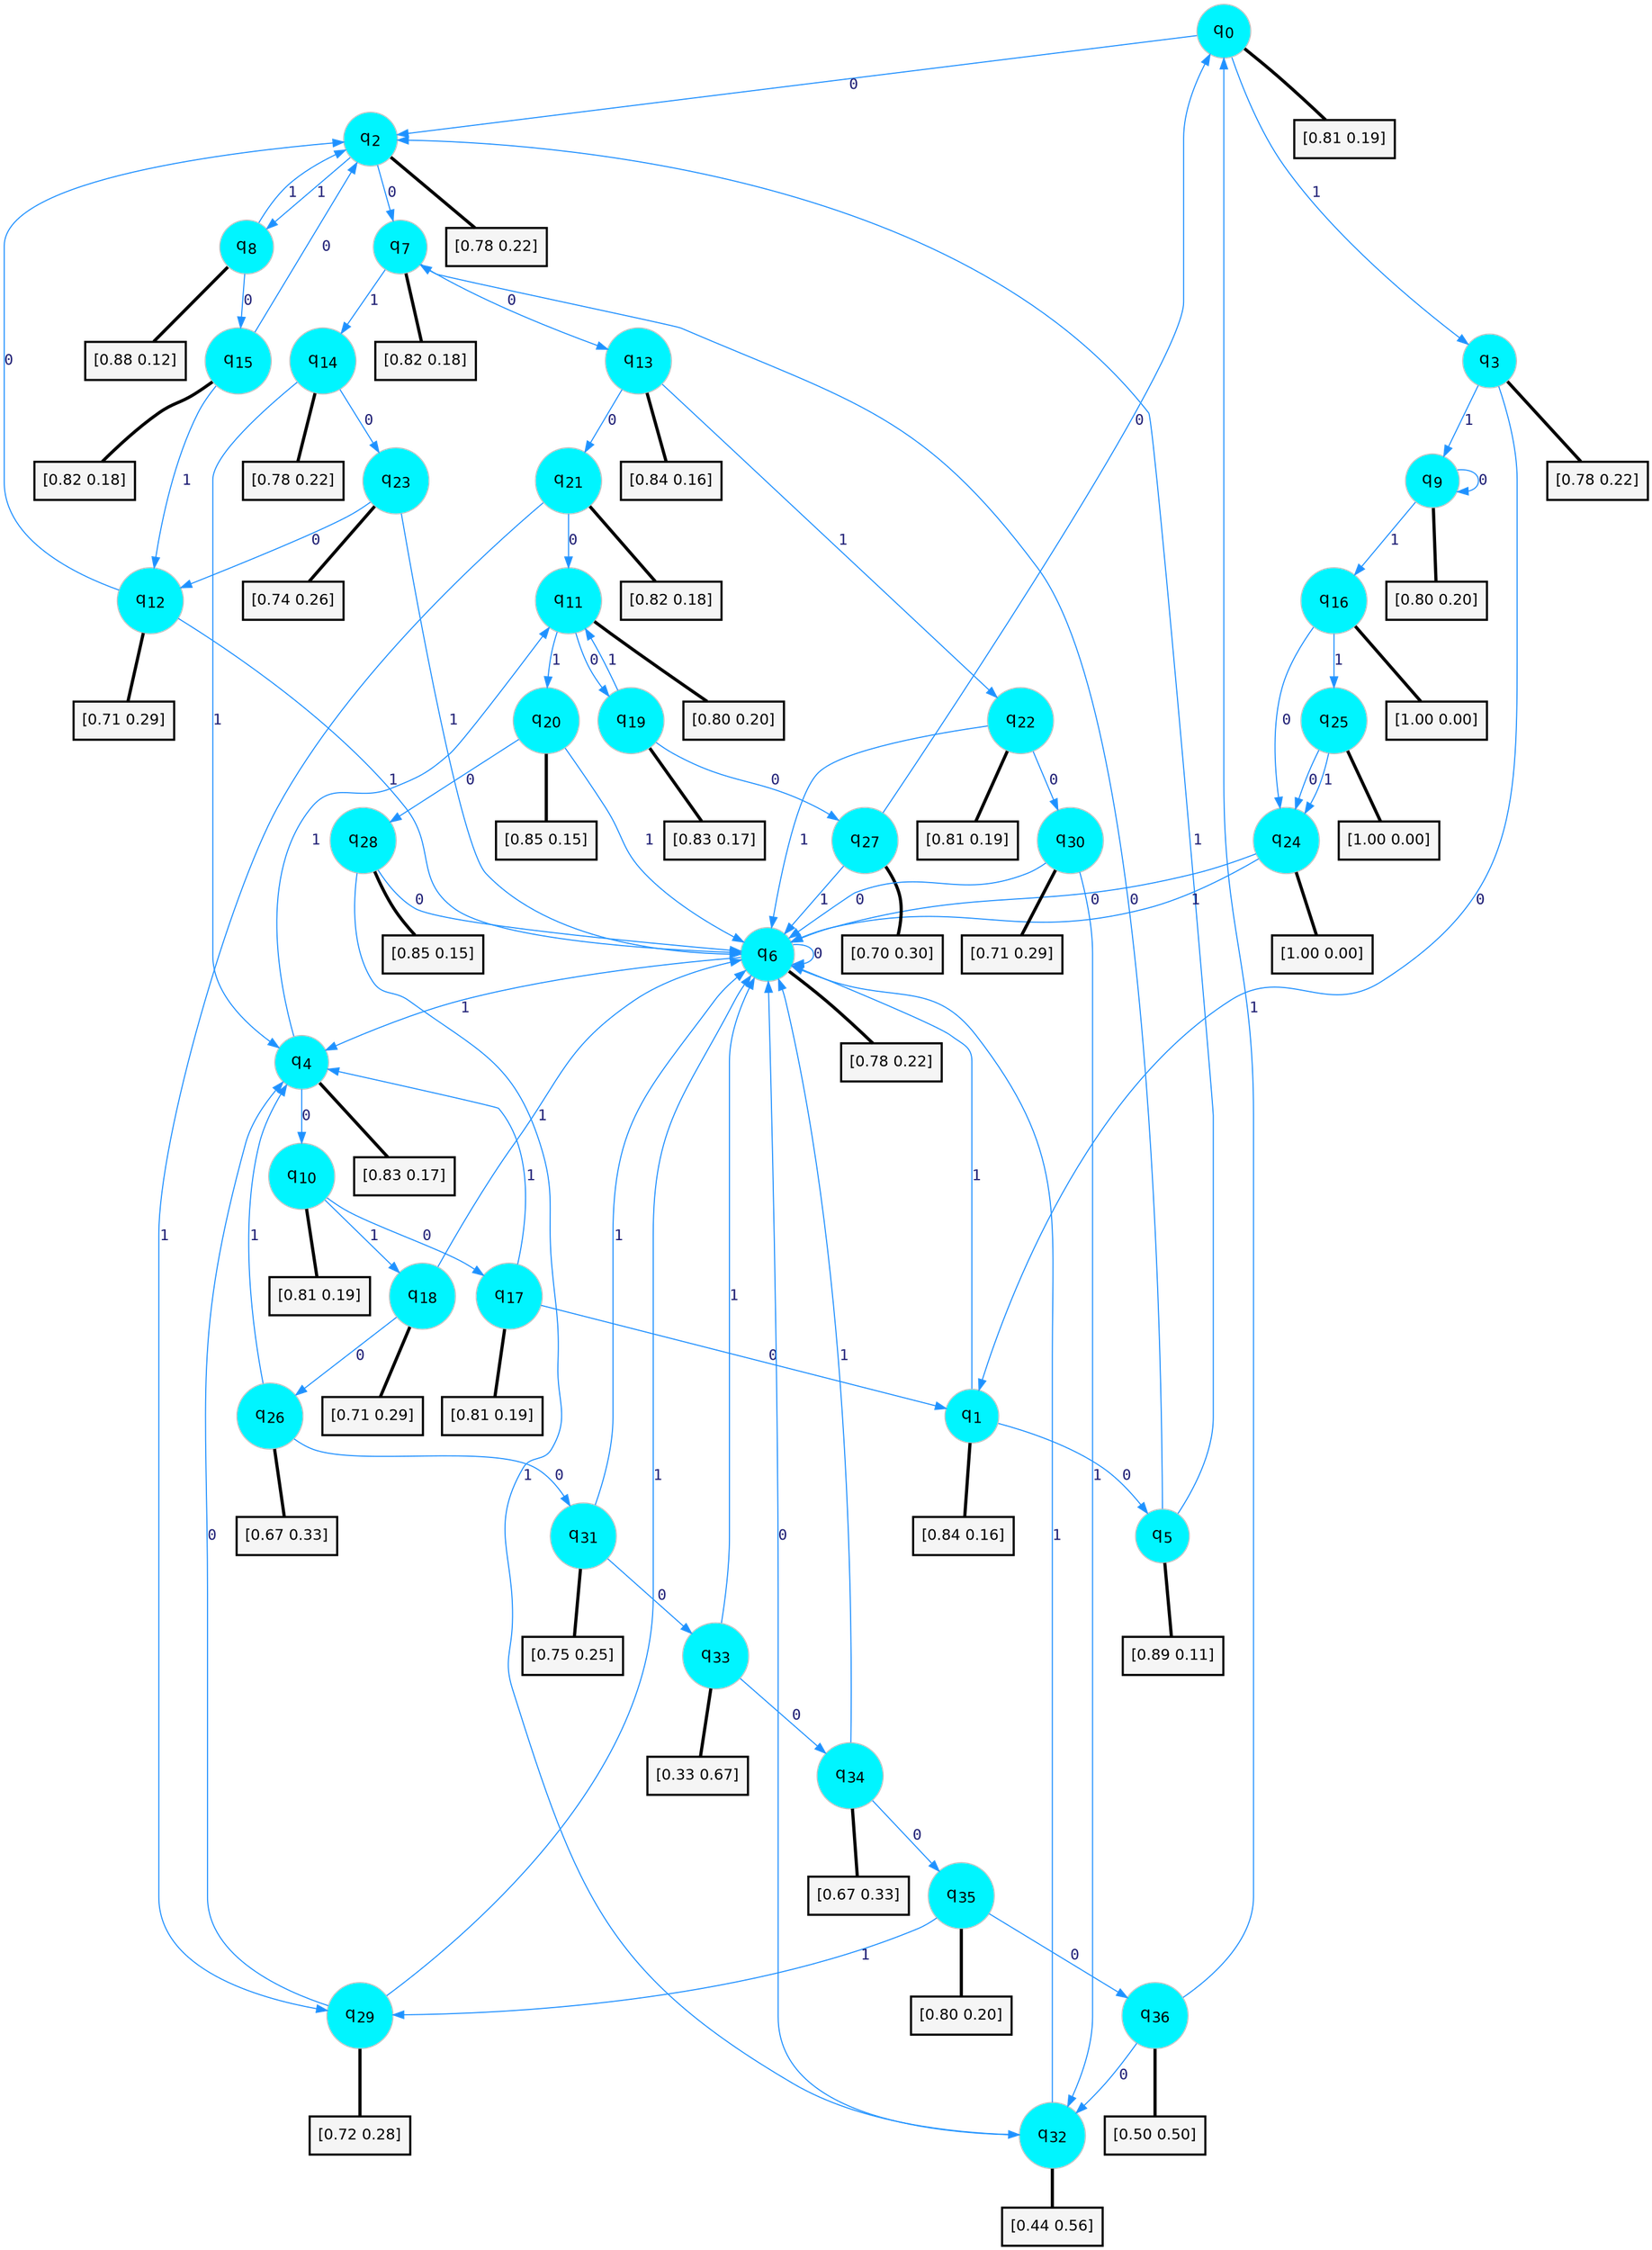 digraph G {
graph [
bgcolor=transparent, dpi=300, rankdir=TD, size="40,25"];
node [
color=gray, fillcolor=turquoise1, fontcolor=black, fontname=Helvetica, fontsize=16, fontweight=bold, shape=circle, style=filled];
edge [
arrowsize=1, color=dodgerblue1, fontcolor=midnightblue, fontname=courier, fontweight=bold, penwidth=1, style=solid, weight=20];
0[label=<q<SUB>0</SUB>>];
1[label=<q<SUB>1</SUB>>];
2[label=<q<SUB>2</SUB>>];
3[label=<q<SUB>3</SUB>>];
4[label=<q<SUB>4</SUB>>];
5[label=<q<SUB>5</SUB>>];
6[label=<q<SUB>6</SUB>>];
7[label=<q<SUB>7</SUB>>];
8[label=<q<SUB>8</SUB>>];
9[label=<q<SUB>9</SUB>>];
10[label=<q<SUB>10</SUB>>];
11[label=<q<SUB>11</SUB>>];
12[label=<q<SUB>12</SUB>>];
13[label=<q<SUB>13</SUB>>];
14[label=<q<SUB>14</SUB>>];
15[label=<q<SUB>15</SUB>>];
16[label=<q<SUB>16</SUB>>];
17[label=<q<SUB>17</SUB>>];
18[label=<q<SUB>18</SUB>>];
19[label=<q<SUB>19</SUB>>];
20[label=<q<SUB>20</SUB>>];
21[label=<q<SUB>21</SUB>>];
22[label=<q<SUB>22</SUB>>];
23[label=<q<SUB>23</SUB>>];
24[label=<q<SUB>24</SUB>>];
25[label=<q<SUB>25</SUB>>];
26[label=<q<SUB>26</SUB>>];
27[label=<q<SUB>27</SUB>>];
28[label=<q<SUB>28</SUB>>];
29[label=<q<SUB>29</SUB>>];
30[label=<q<SUB>30</SUB>>];
31[label=<q<SUB>31</SUB>>];
32[label=<q<SUB>32</SUB>>];
33[label=<q<SUB>33</SUB>>];
34[label=<q<SUB>34</SUB>>];
35[label=<q<SUB>35</SUB>>];
36[label=<q<SUB>36</SUB>>];
37[label="[0.81 0.19]", shape=box,fontcolor=black, fontname=Helvetica, fontsize=14, penwidth=2, fillcolor=whitesmoke,color=black];
38[label="[0.84 0.16]", shape=box,fontcolor=black, fontname=Helvetica, fontsize=14, penwidth=2, fillcolor=whitesmoke,color=black];
39[label="[0.78 0.22]", shape=box,fontcolor=black, fontname=Helvetica, fontsize=14, penwidth=2, fillcolor=whitesmoke,color=black];
40[label="[0.78 0.22]", shape=box,fontcolor=black, fontname=Helvetica, fontsize=14, penwidth=2, fillcolor=whitesmoke,color=black];
41[label="[0.83 0.17]", shape=box,fontcolor=black, fontname=Helvetica, fontsize=14, penwidth=2, fillcolor=whitesmoke,color=black];
42[label="[0.89 0.11]", shape=box,fontcolor=black, fontname=Helvetica, fontsize=14, penwidth=2, fillcolor=whitesmoke,color=black];
43[label="[0.78 0.22]", shape=box,fontcolor=black, fontname=Helvetica, fontsize=14, penwidth=2, fillcolor=whitesmoke,color=black];
44[label="[0.82 0.18]", shape=box,fontcolor=black, fontname=Helvetica, fontsize=14, penwidth=2, fillcolor=whitesmoke,color=black];
45[label="[0.88 0.12]", shape=box,fontcolor=black, fontname=Helvetica, fontsize=14, penwidth=2, fillcolor=whitesmoke,color=black];
46[label="[0.80 0.20]", shape=box,fontcolor=black, fontname=Helvetica, fontsize=14, penwidth=2, fillcolor=whitesmoke,color=black];
47[label="[0.81 0.19]", shape=box,fontcolor=black, fontname=Helvetica, fontsize=14, penwidth=2, fillcolor=whitesmoke,color=black];
48[label="[0.80 0.20]", shape=box,fontcolor=black, fontname=Helvetica, fontsize=14, penwidth=2, fillcolor=whitesmoke,color=black];
49[label="[0.71 0.29]", shape=box,fontcolor=black, fontname=Helvetica, fontsize=14, penwidth=2, fillcolor=whitesmoke,color=black];
50[label="[0.84 0.16]", shape=box,fontcolor=black, fontname=Helvetica, fontsize=14, penwidth=2, fillcolor=whitesmoke,color=black];
51[label="[0.78 0.22]", shape=box,fontcolor=black, fontname=Helvetica, fontsize=14, penwidth=2, fillcolor=whitesmoke,color=black];
52[label="[0.82 0.18]", shape=box,fontcolor=black, fontname=Helvetica, fontsize=14, penwidth=2, fillcolor=whitesmoke,color=black];
53[label="[1.00 0.00]", shape=box,fontcolor=black, fontname=Helvetica, fontsize=14, penwidth=2, fillcolor=whitesmoke,color=black];
54[label="[0.81 0.19]", shape=box,fontcolor=black, fontname=Helvetica, fontsize=14, penwidth=2, fillcolor=whitesmoke,color=black];
55[label="[0.71 0.29]", shape=box,fontcolor=black, fontname=Helvetica, fontsize=14, penwidth=2, fillcolor=whitesmoke,color=black];
56[label="[0.83 0.17]", shape=box,fontcolor=black, fontname=Helvetica, fontsize=14, penwidth=2, fillcolor=whitesmoke,color=black];
57[label="[0.85 0.15]", shape=box,fontcolor=black, fontname=Helvetica, fontsize=14, penwidth=2, fillcolor=whitesmoke,color=black];
58[label="[0.82 0.18]", shape=box,fontcolor=black, fontname=Helvetica, fontsize=14, penwidth=2, fillcolor=whitesmoke,color=black];
59[label="[0.81 0.19]", shape=box,fontcolor=black, fontname=Helvetica, fontsize=14, penwidth=2, fillcolor=whitesmoke,color=black];
60[label="[0.74 0.26]", shape=box,fontcolor=black, fontname=Helvetica, fontsize=14, penwidth=2, fillcolor=whitesmoke,color=black];
61[label="[1.00 0.00]", shape=box,fontcolor=black, fontname=Helvetica, fontsize=14, penwidth=2, fillcolor=whitesmoke,color=black];
62[label="[1.00 0.00]", shape=box,fontcolor=black, fontname=Helvetica, fontsize=14, penwidth=2, fillcolor=whitesmoke,color=black];
63[label="[0.67 0.33]", shape=box,fontcolor=black, fontname=Helvetica, fontsize=14, penwidth=2, fillcolor=whitesmoke,color=black];
64[label="[0.70 0.30]", shape=box,fontcolor=black, fontname=Helvetica, fontsize=14, penwidth=2, fillcolor=whitesmoke,color=black];
65[label="[0.85 0.15]", shape=box,fontcolor=black, fontname=Helvetica, fontsize=14, penwidth=2, fillcolor=whitesmoke,color=black];
66[label="[0.72 0.28]", shape=box,fontcolor=black, fontname=Helvetica, fontsize=14, penwidth=2, fillcolor=whitesmoke,color=black];
67[label="[0.71 0.29]", shape=box,fontcolor=black, fontname=Helvetica, fontsize=14, penwidth=2, fillcolor=whitesmoke,color=black];
68[label="[0.75 0.25]", shape=box,fontcolor=black, fontname=Helvetica, fontsize=14, penwidth=2, fillcolor=whitesmoke,color=black];
69[label="[0.44 0.56]", shape=box,fontcolor=black, fontname=Helvetica, fontsize=14, penwidth=2, fillcolor=whitesmoke,color=black];
70[label="[0.33 0.67]", shape=box,fontcolor=black, fontname=Helvetica, fontsize=14, penwidth=2, fillcolor=whitesmoke,color=black];
71[label="[0.67 0.33]", shape=box,fontcolor=black, fontname=Helvetica, fontsize=14, penwidth=2, fillcolor=whitesmoke,color=black];
72[label="[0.80 0.20]", shape=box,fontcolor=black, fontname=Helvetica, fontsize=14, penwidth=2, fillcolor=whitesmoke,color=black];
73[label="[0.50 0.50]", shape=box,fontcolor=black, fontname=Helvetica, fontsize=14, penwidth=2, fillcolor=whitesmoke,color=black];
0->2 [label=0];
0->3 [label=1];
0->37 [arrowhead=none, penwidth=3,color=black];
1->5 [label=0];
1->6 [label=1];
1->38 [arrowhead=none, penwidth=3,color=black];
2->7 [label=0];
2->8 [label=1];
2->39 [arrowhead=none, penwidth=3,color=black];
3->1 [label=0];
3->9 [label=1];
3->40 [arrowhead=none, penwidth=3,color=black];
4->10 [label=0];
4->11 [label=1];
4->41 [arrowhead=none, penwidth=3,color=black];
5->7 [label=0];
5->2 [label=1];
5->42 [arrowhead=none, penwidth=3,color=black];
6->6 [label=0];
6->4 [label=1];
6->43 [arrowhead=none, penwidth=3,color=black];
7->13 [label=0];
7->14 [label=1];
7->44 [arrowhead=none, penwidth=3,color=black];
8->15 [label=0];
8->2 [label=1];
8->45 [arrowhead=none, penwidth=3,color=black];
9->9 [label=0];
9->16 [label=1];
9->46 [arrowhead=none, penwidth=3,color=black];
10->17 [label=0];
10->18 [label=1];
10->47 [arrowhead=none, penwidth=3,color=black];
11->19 [label=0];
11->20 [label=1];
11->48 [arrowhead=none, penwidth=3,color=black];
12->2 [label=0];
12->6 [label=1];
12->49 [arrowhead=none, penwidth=3,color=black];
13->21 [label=0];
13->22 [label=1];
13->50 [arrowhead=none, penwidth=3,color=black];
14->23 [label=0];
14->4 [label=1];
14->51 [arrowhead=none, penwidth=3,color=black];
15->2 [label=0];
15->12 [label=1];
15->52 [arrowhead=none, penwidth=3,color=black];
16->24 [label=0];
16->25 [label=1];
16->53 [arrowhead=none, penwidth=3,color=black];
17->1 [label=0];
17->4 [label=1];
17->54 [arrowhead=none, penwidth=3,color=black];
18->26 [label=0];
18->6 [label=1];
18->55 [arrowhead=none, penwidth=3,color=black];
19->27 [label=0];
19->11 [label=1];
19->56 [arrowhead=none, penwidth=3,color=black];
20->28 [label=0];
20->6 [label=1];
20->57 [arrowhead=none, penwidth=3,color=black];
21->11 [label=0];
21->29 [label=1];
21->58 [arrowhead=none, penwidth=3,color=black];
22->30 [label=0];
22->6 [label=1];
22->59 [arrowhead=none, penwidth=3,color=black];
23->12 [label=0];
23->6 [label=1];
23->60 [arrowhead=none, penwidth=3,color=black];
24->6 [label=0];
24->6 [label=1];
24->61 [arrowhead=none, penwidth=3,color=black];
25->24 [label=0];
25->24 [label=1];
25->62 [arrowhead=none, penwidth=3,color=black];
26->31 [label=0];
26->4 [label=1];
26->63 [arrowhead=none, penwidth=3,color=black];
27->0 [label=0];
27->6 [label=1];
27->64 [arrowhead=none, penwidth=3,color=black];
28->6 [label=0];
28->32 [label=1];
28->65 [arrowhead=none, penwidth=3,color=black];
29->4 [label=0];
29->6 [label=1];
29->66 [arrowhead=none, penwidth=3,color=black];
30->6 [label=0];
30->32 [label=1];
30->67 [arrowhead=none, penwidth=3,color=black];
31->33 [label=0];
31->6 [label=1];
31->68 [arrowhead=none, penwidth=3,color=black];
32->6 [label=0];
32->6 [label=1];
32->69 [arrowhead=none, penwidth=3,color=black];
33->34 [label=0];
33->6 [label=1];
33->70 [arrowhead=none, penwidth=3,color=black];
34->35 [label=0];
34->6 [label=1];
34->71 [arrowhead=none, penwidth=3,color=black];
35->36 [label=0];
35->29 [label=1];
35->72 [arrowhead=none, penwidth=3,color=black];
36->32 [label=0];
36->0 [label=1];
36->73 [arrowhead=none, penwidth=3,color=black];
}
